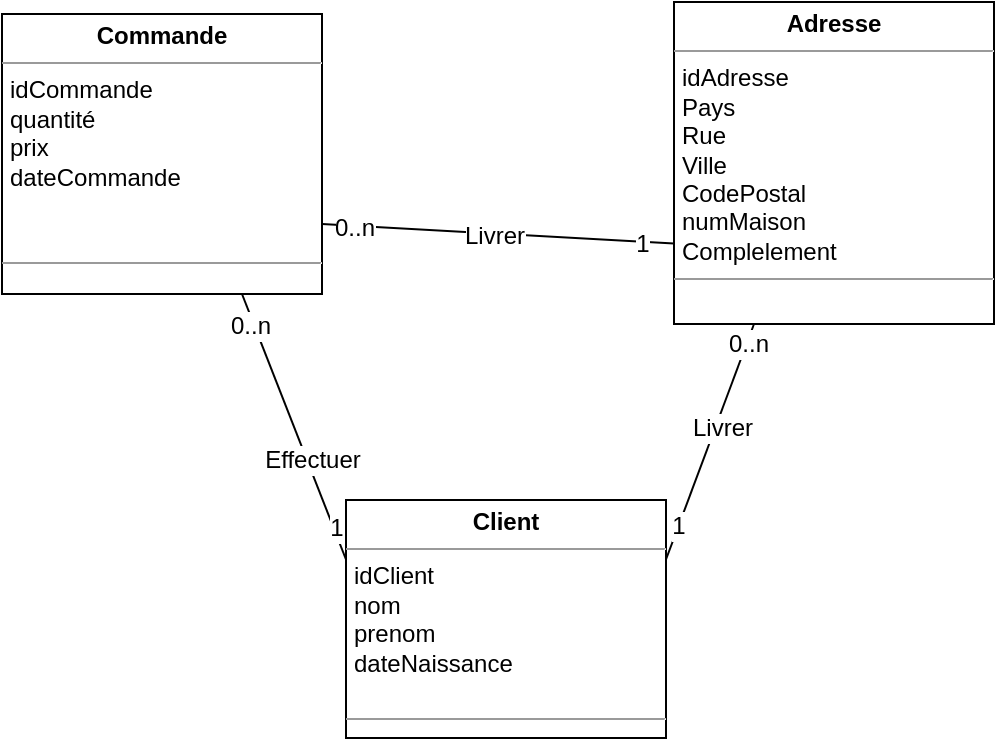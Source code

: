<mxfile version="12.6.5" type="device" pages="2"><diagram id="DyIjGIzyQD6waO8O_U87" name="Page-1"><mxGraphModel dx="950" dy="493" grid="0" gridSize="10" guides="1" tooltips="1" connect="1" arrows="1" fold="1" page="1" pageScale="1" pageWidth="1100" pageHeight="850" math="0" shadow="0"><root><mxCell id="0"/><mxCell id="1" parent="0"/><mxCell id="FKYuJFFzwy-4BfCwDVzz-1" value="&lt;p style=&quot;margin: 0px ; margin-top: 4px ; text-align: center&quot;&gt;&lt;b&gt;Adresse&lt;/b&gt;&lt;/p&gt;&lt;hr size=&quot;1&quot;&gt;&lt;p style=&quot;margin: 0px ; margin-left: 4px&quot;&gt;idAdresse&lt;/p&gt;&lt;p style=&quot;margin: 0px ; margin-left: 4px&quot;&gt;Pays&lt;/p&gt;&lt;p style=&quot;margin: 0px ; margin-left: 4px&quot;&gt;Rue&lt;/p&gt;&lt;p style=&quot;margin: 0px ; margin-left: 4px&quot;&gt;Ville&lt;/p&gt;&lt;p style=&quot;margin: 0px ; margin-left: 4px&quot;&gt;CodePostal&lt;/p&gt;&lt;p style=&quot;margin: 0px ; margin-left: 4px&quot;&gt;numMaison&lt;/p&gt;&lt;p style=&quot;margin: 0px ; margin-left: 4px&quot;&gt;Complelement&lt;/p&gt;&lt;hr size=&quot;1&quot;&gt;&lt;p style=&quot;margin: 0px ; margin-left: 4px&quot;&gt;&lt;br&gt;&lt;/p&gt;" style="verticalAlign=top;align=left;overflow=fill;fontSize=12;fontFamily=Helvetica;html=1;" vertex="1" parent="1"><mxGeometry x="733" y="121" width="160" height="161" as="geometry"/></mxCell><mxCell id="FKYuJFFzwy-4BfCwDVzz-2" value="&lt;p style=&quot;margin: 0px ; margin-top: 4px ; text-align: center&quot;&gt;&lt;b&gt;Commande&lt;/b&gt;&lt;/p&gt;&lt;hr size=&quot;1&quot;&gt;&lt;p style=&quot;margin: 0px 0px 0px 4px&quot;&gt;idCommande&lt;/p&gt;&lt;p style=&quot;margin: 0px ; margin-left: 4px&quot;&gt;quantité&lt;/p&gt;&lt;p style=&quot;margin: 0px ; margin-left: 4px&quot;&gt;prix&lt;/p&gt;&lt;p style=&quot;margin: 0px ; margin-left: 4px&quot;&gt;dateCommande&lt;/p&gt;&lt;p style=&quot;margin: 0px ; margin-left: 4px&quot;&gt;&lt;br&gt;&lt;/p&gt;&lt;p style=&quot;margin: 0px ; margin-left: 4px&quot;&gt;&lt;br&gt;&lt;/p&gt;&lt;hr size=&quot;1&quot;&gt;&lt;p style=&quot;margin: 0px ; margin-left: 4px&quot;&gt;&lt;br&gt;&lt;/p&gt;" style="verticalAlign=top;align=left;overflow=fill;fontSize=12;fontFamily=Helvetica;html=1;" vertex="1" parent="1"><mxGeometry x="397" y="127" width="160" height="140" as="geometry"/></mxCell><mxCell id="FKYuJFFzwy-4BfCwDVzz-3" value="&lt;p style=&quot;margin: 0px ; margin-top: 4px ; text-align: center&quot;&gt;&lt;b&gt;Client&lt;/b&gt;&lt;/p&gt;&lt;hr size=&quot;1&quot;&gt;&lt;p style=&quot;margin: 0px ; margin-left: 4px&quot;&gt;idClient&lt;/p&gt;&lt;p style=&quot;margin: 0px ; margin-left: 4px&quot;&gt;nom&lt;/p&gt;&lt;p style=&quot;margin: 0px ; margin-left: 4px&quot;&gt;prenom&lt;/p&gt;&lt;p style=&quot;margin: 0px ; margin-left: 4px&quot;&gt;dateNaissance&lt;/p&gt;&lt;p style=&quot;margin: 0px ; margin-left: 4px&quot;&gt;&lt;br&gt;&lt;/p&gt;&lt;hr size=&quot;1&quot;&gt;&lt;p style=&quot;margin: 0px ; margin-left: 4px&quot;&gt;&lt;br&gt;&lt;/p&gt;" style="verticalAlign=top;align=left;overflow=fill;fontSize=12;fontFamily=Helvetica;html=1;" vertex="1" parent="1"><mxGeometry x="569" y="370" width="160" height="119" as="geometry"/></mxCell><mxCell id="FKYuJFFzwy-4BfCwDVzz-4" value="" style="endArrow=none;html=1;entryX=0.75;entryY=1;entryDx=0;entryDy=0;exitX=0;exitY=0.25;exitDx=0;exitDy=0;" edge="1" parent="1" source="FKYuJFFzwy-4BfCwDVzz-3" target="FKYuJFFzwy-4BfCwDVzz-2"><mxGeometry width="50" height="50" relative="1" as="geometry"><mxPoint x="225" y="401" as="sourcePoint"/><mxPoint x="275" y="351" as="targetPoint"/></mxGeometry></mxCell><mxCell id="FKYuJFFzwy-4BfCwDVzz-5" value="0..n" style="text;html=1;align=center;verticalAlign=middle;resizable=0;points=[];labelBackgroundColor=#ffffff;" vertex="1" connectable="0" parent="FKYuJFFzwy-4BfCwDVzz-4"><mxGeometry x="0.769" y="2" relative="1" as="geometry"><mxPoint as="offset"/></mxGeometry></mxCell><mxCell id="FKYuJFFzwy-4BfCwDVzz-6" value="1" style="text;html=1;align=center;verticalAlign=middle;resizable=0;points=[];labelBackgroundColor=#ffffff;" vertex="1" connectable="0" parent="FKYuJFFzwy-4BfCwDVzz-4"><mxGeometry x="-0.778" y="-4" relative="1" as="geometry"><mxPoint x="-3.05" as="offset"/></mxGeometry></mxCell><mxCell id="FKYuJFFzwy-4BfCwDVzz-11" value="Effectuer" style="text;html=1;align=center;verticalAlign=middle;resizable=0;points=[];labelBackgroundColor=#ffffff;" vertex="1" connectable="0" parent="FKYuJFFzwy-4BfCwDVzz-4"><mxGeometry x="-0.261" y="-2" relative="1" as="geometry"><mxPoint as="offset"/></mxGeometry></mxCell><mxCell id="FKYuJFFzwy-4BfCwDVzz-7" value="" style="endArrow=none;html=1;entryX=0;entryY=0.75;entryDx=0;entryDy=0;exitX=1;exitY=0.75;exitDx=0;exitDy=0;" edge="1" parent="1" source="FKYuJFFzwy-4BfCwDVzz-2" target="FKYuJFFzwy-4BfCwDVzz-1"><mxGeometry width="50" height="50" relative="1" as="geometry"><mxPoint x="601" y="358" as="sourcePoint"/><mxPoint x="651" y="308" as="targetPoint"/></mxGeometry></mxCell><mxCell id="FKYuJFFzwy-4BfCwDVzz-8" value="0..n" style="text;html=1;align=center;verticalAlign=middle;resizable=0;points=[];labelBackgroundColor=#ffffff;" vertex="1" connectable="0" parent="FKYuJFFzwy-4BfCwDVzz-7"><mxGeometry x="-0.834" y="-1" relative="1" as="geometry"><mxPoint x="1" as="offset"/></mxGeometry></mxCell><mxCell id="FKYuJFFzwy-4BfCwDVzz-9" value="1" style="text;html=1;align=center;verticalAlign=middle;resizable=0;points=[];labelBackgroundColor=#ffffff;" vertex="1" connectable="0" parent="FKYuJFFzwy-4BfCwDVzz-7"><mxGeometry x="0.835" y="-1" relative="1" as="geometry"><mxPoint x="-1" as="offset"/></mxGeometry></mxCell><mxCell id="FKYuJFFzwy-4BfCwDVzz-10" value="Livrer" style="text;html=1;align=center;verticalAlign=middle;resizable=0;points=[];labelBackgroundColor=#ffffff;" vertex="1" connectable="0" parent="FKYuJFFzwy-4BfCwDVzz-7"><mxGeometry x="-0.154" y="7" relative="1" as="geometry"><mxPoint x="10.69" y="8.72" as="offset"/></mxGeometry></mxCell><mxCell id="XVml7c3_Dqix5NAvLSyX-3" value="" style="endArrow=none;html=1;entryX=0.25;entryY=1;entryDx=0;entryDy=0;exitX=1;exitY=0.25;exitDx=0;exitDy=0;" edge="1" parent="1" source="FKYuJFFzwy-4BfCwDVzz-3" target="FKYuJFFzwy-4BfCwDVzz-1"><mxGeometry width="50" height="50" relative="1" as="geometry"><mxPoint x="675" y="402.47" as="sourcePoint"/><mxPoint x="843" y="447.22" as="targetPoint"/></mxGeometry></mxCell><mxCell id="XVml7c3_Dqix5NAvLSyX-4" value="1" style="text;html=1;align=center;verticalAlign=middle;resizable=0;points=[];labelBackgroundColor=#ffffff;" vertex="1" connectable="0" parent="XVml7c3_Dqix5NAvLSyX-3"><mxGeometry x="-0.834" y="-1" relative="1" as="geometry"><mxPoint x="1" y="-7.47" as="offset"/></mxGeometry></mxCell><mxCell id="XVml7c3_Dqix5NAvLSyX-5" value="0..n" style="text;html=1;align=center;verticalAlign=middle;resizable=0;points=[];labelBackgroundColor=#ffffff;" vertex="1" connectable="0" parent="XVml7c3_Dqix5NAvLSyX-3"><mxGeometry x="0.835" y="-1" relative="1" as="geometry"><mxPoint x="-1" as="offset"/></mxGeometry></mxCell><mxCell id="XVml7c3_Dqix5NAvLSyX-6" value="Livrer" style="text;html=1;align=center;verticalAlign=middle;resizable=0;points=[];labelBackgroundColor=#ffffff;" vertex="1" connectable="0" parent="XVml7c3_Dqix5NAvLSyX-3"><mxGeometry x="-0.154" y="7" relative="1" as="geometry"><mxPoint x="16.24" y="-14.18" as="offset"/></mxGeometry></mxCell></root></mxGraphModel></diagram><diagram id="IcBy4kSfUf2jeN9aK9Sy" name="Page-2"><mxGraphModel dx="1065" dy="619" grid="0" gridSize="10" guides="1" tooltips="1" connect="1" arrows="1" fold="1" page="1" pageScale="1" pageWidth="1100" pageHeight="850" math="0" shadow="0"><root><mxCell id="QOeEnIgl1m_bukSihi_i-0"/><mxCell id="QOeEnIgl1m_bukSihi_i-1" parent="QOeEnIgl1m_bukSihi_i-0"/><mxCell id="62k8HVkhywcqXQqRtSov-0" value="&lt;p style=&quot;margin: 0px ; margin-top: 4px ; text-align: center&quot;&gt;&lt;b&gt;Adresse&lt;/b&gt;&lt;/p&gt;&lt;hr size=&quot;1&quot;&gt;&lt;p style=&quot;margin: 0px ; margin-left: 4px&quot;&gt;idAdresse_PK&lt;/p&gt;&lt;p style=&quot;margin: 0px ; margin-left: 4px&quot;&gt;Pays&lt;/p&gt;&lt;p style=&quot;margin: 0px ; margin-left: 4px&quot;&gt;Rue&lt;/p&gt;&lt;p style=&quot;margin: 0px ; margin-left: 4px&quot;&gt;Ville&lt;/p&gt;&lt;p style=&quot;margin: 0px ; margin-left: 4px&quot;&gt;CodePostal&lt;/p&gt;&lt;p style=&quot;margin: 0px ; margin-left: 4px&quot;&gt;numMaison&lt;/p&gt;&lt;p style=&quot;margin: 0px ; margin-left: 4px&quot;&gt;Complelement&lt;/p&gt;&lt;hr size=&quot;1&quot;&gt;&lt;p style=&quot;margin: 0px ; margin-left: 4px&quot;&gt;&lt;br&gt;&lt;/p&gt;" style="verticalAlign=top;align=left;overflow=fill;fontSize=12;fontFamily=Helvetica;html=1;" vertex="1" parent="QOeEnIgl1m_bukSihi_i-1"><mxGeometry x="715" y="171" width="160" height="161" as="geometry"/></mxCell><mxCell id="62k8HVkhywcqXQqRtSov-1" value="&lt;p style=&quot;margin: 0px ; margin-top: 4px ; text-align: center&quot;&gt;&lt;b&gt;Commande&lt;/b&gt;&lt;/p&gt;&lt;hr size=&quot;1&quot;&gt;&lt;p style=&quot;margin: 0px ; margin-left: 4px&quot;&gt;idCommande_PK&lt;/p&gt;&lt;p style=&quot;margin: 0px ; margin-left: 4px&quot;&gt;quantité&lt;/p&gt;&lt;p style=&quot;margin: 0px ; margin-left: 4px&quot;&gt;prix&lt;/p&gt;&lt;p style=&quot;margin: 0px ; margin-left: 4px&quot;&gt;dateCommande&lt;/p&gt;&lt;p style=&quot;margin: 0px ; margin-left: 4px&quot;&gt;idClient_Effectuer_FK&lt;/p&gt;&lt;p style=&quot;margin: 0px ; margin-left: 4px&quot;&gt;idAdresse_Livrer_FK&lt;/p&gt;&lt;p style=&quot;margin: 0px ; margin-left: 4px&quot;&gt;&lt;br&gt;&lt;/p&gt;&lt;hr size=&quot;1&quot;&gt;&lt;p style=&quot;margin: 0px ; margin-left: 4px&quot;&gt;&lt;br&gt;&lt;/p&gt;" style="verticalAlign=top;align=left;overflow=fill;fontSize=12;fontFamily=Helvetica;html=1;" vertex="1" parent="QOeEnIgl1m_bukSihi_i-1"><mxGeometry x="387" y="142" width="160" height="144" as="geometry"/></mxCell><mxCell id="62k8HVkhywcqXQqRtSov-2" value="&lt;p style=&quot;margin: 0px ; margin-top: 4px ; text-align: center&quot;&gt;&lt;b&gt;Client&lt;/b&gt;&lt;/p&gt;&lt;hr size=&quot;1&quot;&gt;&lt;p style=&quot;margin: 0px ; margin-left: 4px&quot;&gt;idClient_PK&lt;/p&gt;&lt;p style=&quot;margin: 0px ; margin-left: 4px&quot;&gt;nom&lt;/p&gt;&lt;p style=&quot;margin: 0px ; margin-left: 4px&quot;&gt;prenom&lt;/p&gt;&lt;p style=&quot;margin: 0px ; margin-left: 4px&quot;&gt;dateNaissance&lt;/p&gt;&lt;p style=&quot;margin: 0px ; margin-left: 4px&quot;&gt;email&lt;/p&gt;&lt;hr size=&quot;1&quot;&gt;&lt;p style=&quot;margin: 0px ; margin-left: 4px&quot;&gt;&lt;br&gt;&lt;/p&gt;" style="verticalAlign=top;align=left;overflow=fill;fontSize=12;fontFamily=Helvetica;html=1;" vertex="1" parent="QOeEnIgl1m_bukSihi_i-1"><mxGeometry x="366" y="401" width="160" height="119" as="geometry"/></mxCell><mxCell id="62k8HVkhywcqXQqRtSov-11" value="" style="endArrow=classic;html=1;entryX=0;entryY=0.75;entryDx=0;entryDy=0;exitX=1;exitY=0.75;exitDx=0;exitDy=0;" edge="1" parent="QOeEnIgl1m_bukSihi_i-1" source="62k8HVkhywcqXQqRtSov-1" target="62k8HVkhywcqXQqRtSov-0"><mxGeometry width="50" height="50" relative="1" as="geometry"><mxPoint x="576" y="344" as="sourcePoint"/><mxPoint x="626" y="294" as="targetPoint"/></mxGeometry></mxCell><mxCell id="62k8HVkhywcqXQqRtSov-12" value="" style="endArrow=classic;html=1;entryX=0.75;entryY=0;entryDx=0;entryDy=0;exitX=0.75;exitY=1;exitDx=0;exitDy=0;" edge="1" parent="QOeEnIgl1m_bukSihi_i-1" source="62k8HVkhywcqXQqRtSov-1" target="62k8HVkhywcqXQqRtSov-2"><mxGeometry width="50" height="50" relative="1" as="geometry"><mxPoint x="481" y="389" as="sourcePoint"/><mxPoint x="531" y="339" as="targetPoint"/></mxGeometry></mxCell></root></mxGraphModel></diagram></mxfile>